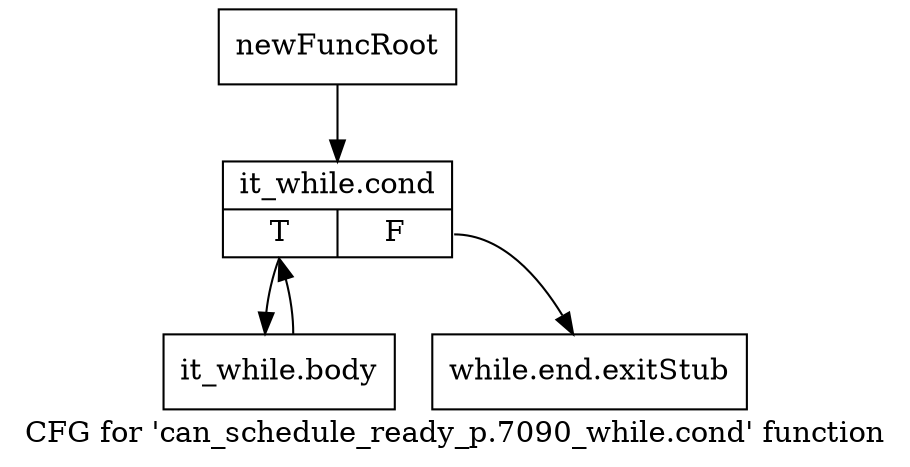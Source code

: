 digraph "CFG for 'can_schedule_ready_p.7090_while.cond' function" {
	label="CFG for 'can_schedule_ready_p.7090_while.cond' function";

	Node0xc1ee4c0 [shape=record,label="{newFuncRoot}"];
	Node0xc1ee4c0 -> Node0xc1ee560;
	Node0xc1ee510 [shape=record,label="{while.end.exitStub}"];
	Node0xc1ee560 [shape=record,label="{it_while.cond|{<s0>T|<s1>F}}"];
	Node0xc1ee560:s0 -> Node0xc1ee5b0;
	Node0xc1ee560:s1 -> Node0xc1ee510;
	Node0xc1ee5b0 [shape=record,label="{it_while.body}"];
	Node0xc1ee5b0 -> Node0xc1ee560;
}
